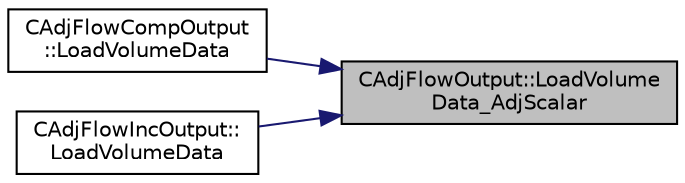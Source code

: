 digraph "CAdjFlowOutput::LoadVolumeData_AdjScalar"
{
 // LATEX_PDF_SIZE
  edge [fontname="Helvetica",fontsize="10",labelfontname="Helvetica",labelfontsize="10"];
  node [fontname="Helvetica",fontsize="10",shape=record];
  rankdir="RL";
  Node1 [label="CAdjFlowOutput::LoadVolume\lData_AdjScalar",height=0.2,width=0.4,color="black", fillcolor="grey75", style="filled", fontcolor="black",tooltip="Set all scalar (turbulence/species) volume field values for a point."];
  Node1 -> Node2 [dir="back",color="midnightblue",fontsize="10",style="solid",fontname="Helvetica"];
  Node2 [label="CAdjFlowCompOutput\l::LoadVolumeData",height=0.2,width=0.4,color="black", fillcolor="white", style="filled",URL="$classCAdjFlowCompOutput.html#af9dae5d732938078bdea138bde373293",tooltip="Set the values of the volume output fields for a point."];
  Node1 -> Node3 [dir="back",color="midnightblue",fontsize="10",style="solid",fontname="Helvetica"];
  Node3 [label="CAdjFlowIncOutput::\lLoadVolumeData",height=0.2,width=0.4,color="black", fillcolor="white", style="filled",URL="$classCAdjFlowIncOutput.html#ab5f6dd5188bd1d48f03b17c550d98898",tooltip="Set the values of the volume output fields for a point."];
}

